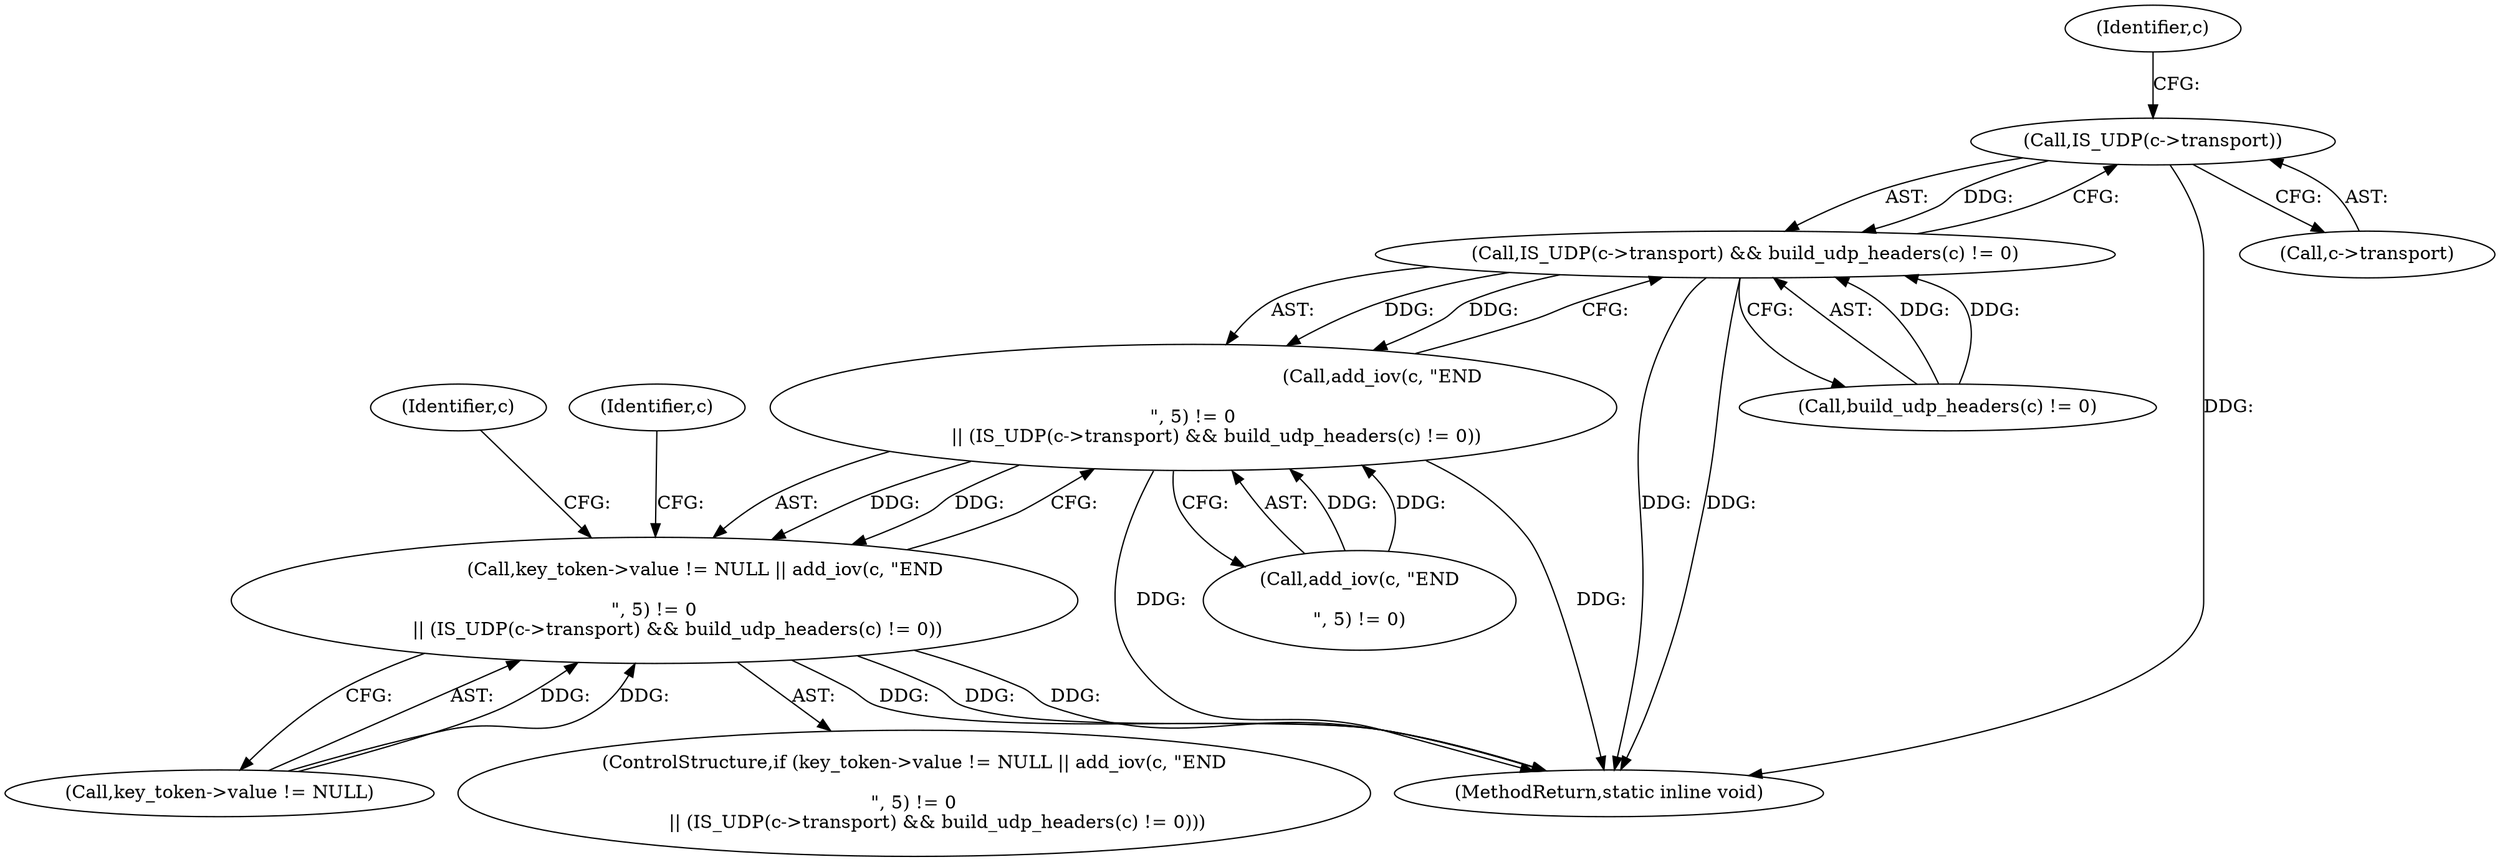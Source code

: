 digraph "0_memcached_a8c4a82787b8b6c256d61bd5c42fb7f92d1bae00@pointer" {
"1000733" [label="(Call,IS_UDP(c->transport))"];
"1000732" [label="(Call,IS_UDP(c->transport) && build_udp_headers(c) != 0)"];
"1000725" [label="(Call,add_iov(c, \"END\r\n\", 5) != 0\n        || (IS_UDP(c->transport) && build_udp_headers(c) != 0))"];
"1000719" [label="(Call,key_token->value != NULL || add_iov(c, \"END\r\n\", 5) != 0\n        || (IS_UDP(c->transport) && build_udp_headers(c) != 0))"];
"1000720" [label="(Call,key_token->value != NULL)"];
"1000748" [label="(Identifier,c)"];
"1000726" [label="(Call,add_iov(c, \"END\r\n\", 5) != 0)"];
"1000739" [label="(Identifier,c)"];
"1000733" [label="(Call,IS_UDP(c->transport))"];
"1000719" [label="(Call,key_token->value != NULL || add_iov(c, \"END\r\n\", 5) != 0\n        || (IS_UDP(c->transport) && build_udp_headers(c) != 0))"];
"1000755" [label="(MethodReturn,static inline void)"];
"1000718" [label="(ControlStructure,if (key_token->value != NULL || add_iov(c, \"END\r\n\", 5) != 0\n        || (IS_UDP(c->transport) && build_udp_headers(c) != 0)))"];
"1000734" [label="(Call,c->transport)"];
"1000737" [label="(Call,build_udp_headers(c) != 0)"];
"1000725" [label="(Call,add_iov(c, \"END\r\n\", 5) != 0\n        || (IS_UDP(c->transport) && build_udp_headers(c) != 0))"];
"1000743" [label="(Identifier,c)"];
"1000732" [label="(Call,IS_UDP(c->transport) && build_udp_headers(c) != 0)"];
"1000733" -> "1000732"  [label="AST: "];
"1000733" -> "1000734"  [label="CFG: "];
"1000734" -> "1000733"  [label="AST: "];
"1000739" -> "1000733"  [label="CFG: "];
"1000732" -> "1000733"  [label="CFG: "];
"1000733" -> "1000755"  [label="DDG: "];
"1000733" -> "1000732"  [label="DDG: "];
"1000732" -> "1000725"  [label="AST: "];
"1000732" -> "1000737"  [label="CFG: "];
"1000737" -> "1000732"  [label="AST: "];
"1000725" -> "1000732"  [label="CFG: "];
"1000732" -> "1000755"  [label="DDG: "];
"1000732" -> "1000755"  [label="DDG: "];
"1000732" -> "1000725"  [label="DDG: "];
"1000732" -> "1000725"  [label="DDG: "];
"1000737" -> "1000732"  [label="DDG: "];
"1000737" -> "1000732"  [label="DDG: "];
"1000725" -> "1000719"  [label="AST: "];
"1000725" -> "1000726"  [label="CFG: "];
"1000726" -> "1000725"  [label="AST: "];
"1000719" -> "1000725"  [label="CFG: "];
"1000725" -> "1000755"  [label="DDG: "];
"1000725" -> "1000755"  [label="DDG: "];
"1000725" -> "1000719"  [label="DDG: "];
"1000725" -> "1000719"  [label="DDG: "];
"1000726" -> "1000725"  [label="DDG: "];
"1000726" -> "1000725"  [label="DDG: "];
"1000719" -> "1000718"  [label="AST: "];
"1000719" -> "1000720"  [label="CFG: "];
"1000720" -> "1000719"  [label="AST: "];
"1000743" -> "1000719"  [label="CFG: "];
"1000748" -> "1000719"  [label="CFG: "];
"1000719" -> "1000755"  [label="DDG: "];
"1000719" -> "1000755"  [label="DDG: "];
"1000719" -> "1000755"  [label="DDG: "];
"1000720" -> "1000719"  [label="DDG: "];
"1000720" -> "1000719"  [label="DDG: "];
}
